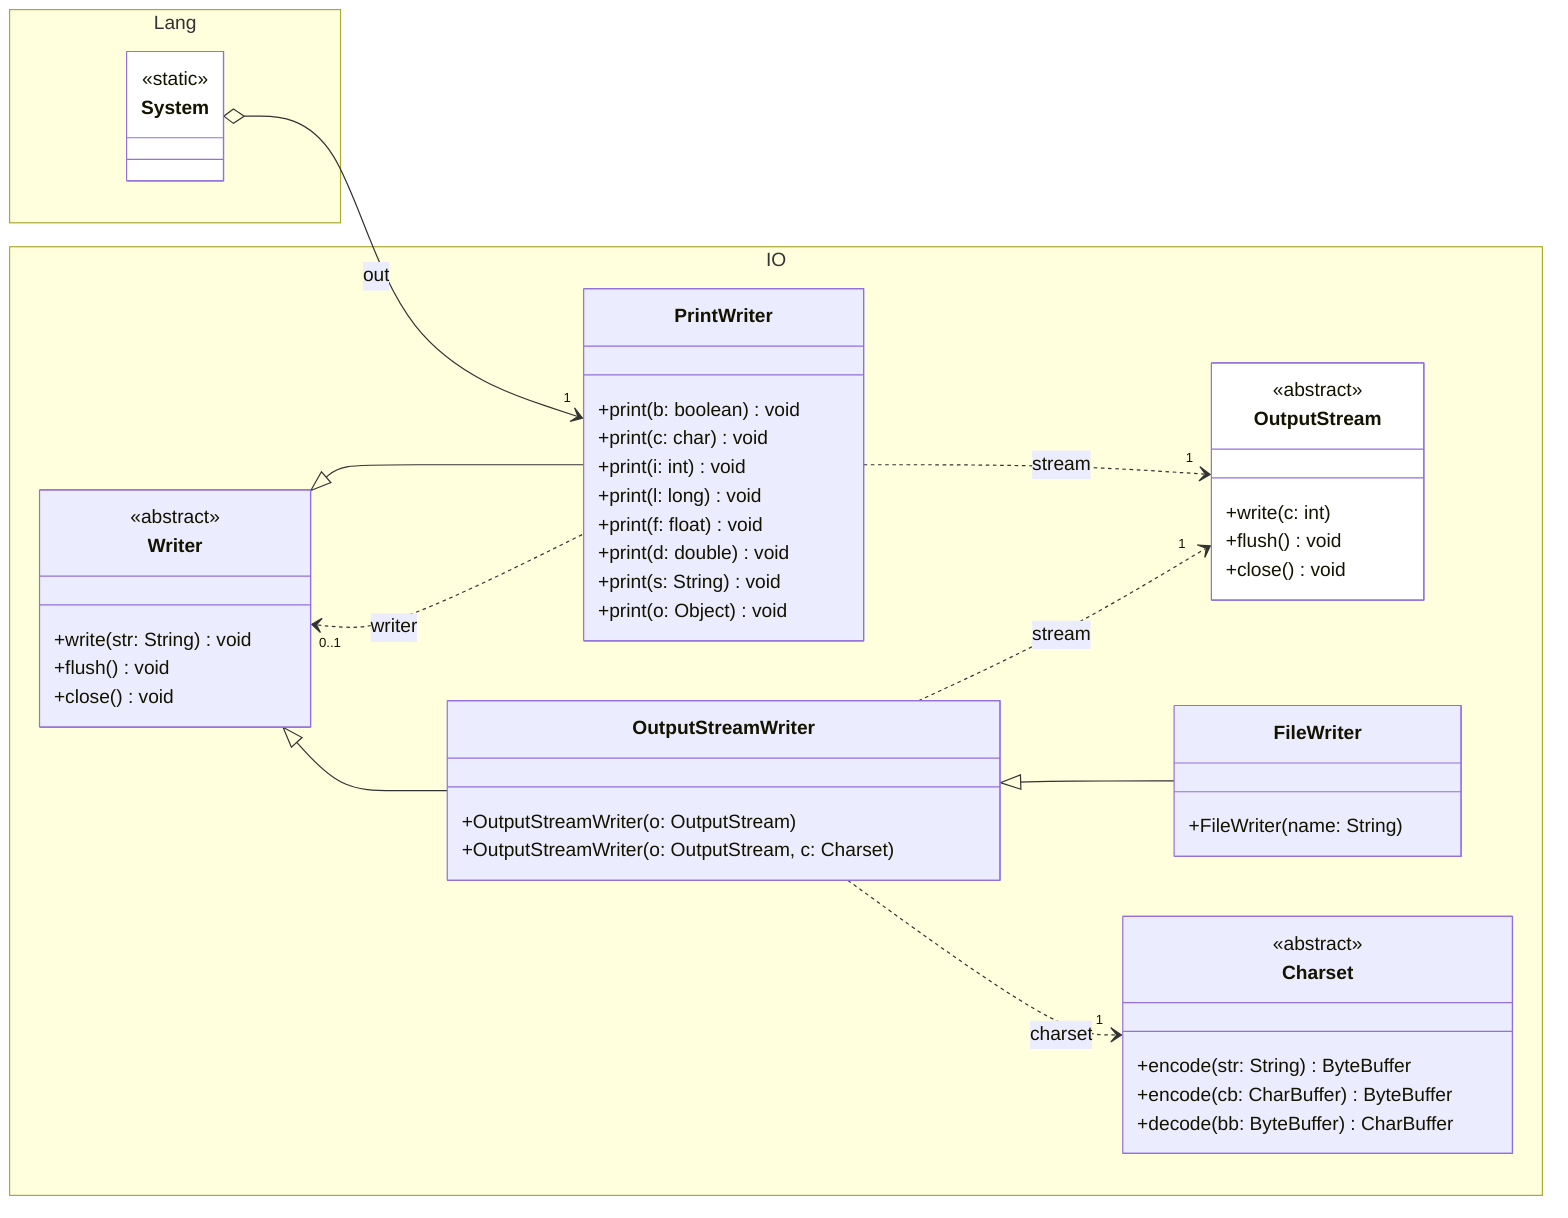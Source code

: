 classDiagram

    direction LR

    namespace Lang {

        class System {
            <<static>>
        }

    }

    namespace IO {

        class OutputStream {
            <<abstract>>
            +write(c: int)
            +flush() void
            +close() void
        }

        class Writer {
            <<abstract>>
            +write(str: String) void
            +flush() void
            +close() void
        }

        class OutputStreamWriter {
            +OutputStreamWriter(o: OutputStream)
            +OutputStreamWriter(o: OutputStream, c: Charset)
        }

        class PrintWriter {
            +print(b: boolean) void
            +print(c: char) void
            +print(i: int) void
            +print(l: long) void
            +print(f: float) void
            +print(d: double) void
            +print(s: String) void
            +print(o: Object) void
        }

        class FileWriter {
            +FileWriter(name: String)
        }

        class Charset {
            <<abstract>>
            +encode(str: String) ByteBuffer
            +encode(cb: CharBuffer) ByteBuffer
            +decode(bb: ByteBuffer) CharBuffer
        }
        
    }

    System o-->"1" PrintWriter: out

    Writer <|-- PrintWriter
    Writer "0..1"<.. PrintWriter: writer

    PrintWriter ..>"1" OutputStream: stream

    Writer <|-- OutputStreamWriter

    OutputStreamWriter ..>"1" OutputStream: stream
    OutputStreamWriter <|-- FileWriter

    OutputStreamWriter ..>"1" Charset: charset

    style System fill:white
    style OutputStream fill:white